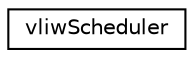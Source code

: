 digraph G
{
  edge [fontname="Helvetica",fontsize="10",labelfontname="Helvetica",labelfontsize="10"];
  node [fontname="Helvetica",fontsize="10",shape=record];
  rankdir=LR;
  Node1 [label="vliwScheduler",height=0.2,width=0.4,color="black", fillcolor="white", style="filled",URL="$classvliwScheduler.html"];
}
